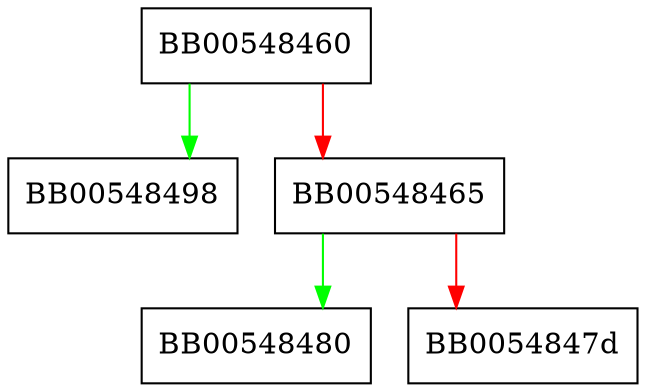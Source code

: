 digraph BN_RECP_CTX_free {
  node [shape="box"];
  graph [splines=ortho];
  BB00548460 -> BB00548498 [color="green"];
  BB00548460 -> BB00548465 [color="red"];
  BB00548465 -> BB00548480 [color="green"];
  BB00548465 -> BB0054847d [color="red"];
}